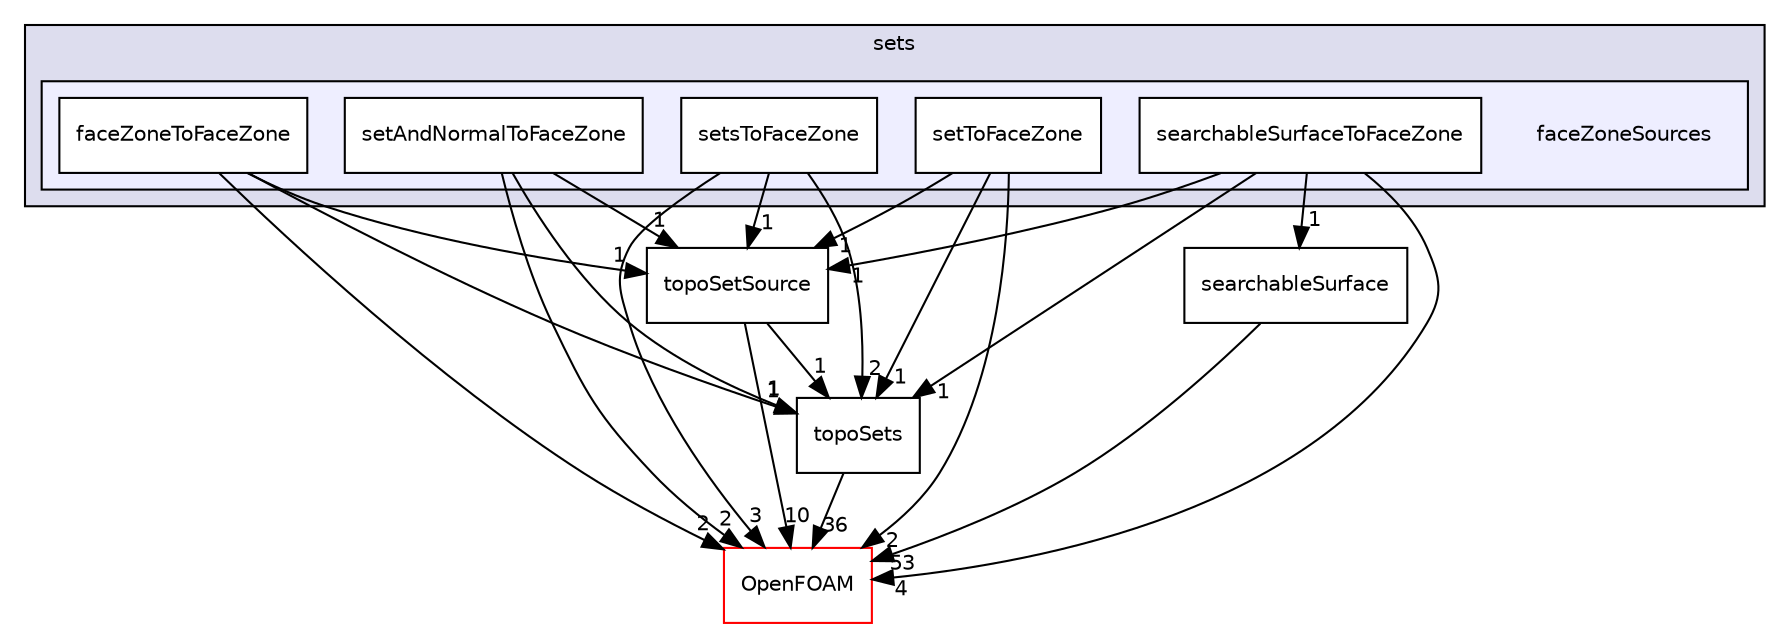 digraph "src/meshTools/sets/faceZoneSources" {
  bgcolor=transparent;
  compound=true
  node [ fontsize="10", fontname="Helvetica"];
  edge [ labelfontsize="10", labelfontname="Helvetica"];
  subgraph clusterdir_2133a227430c598cbabf81244446fac0 {
    graph [ bgcolor="#ddddee", pencolor="black", label="sets" fontname="Helvetica", fontsize="10", URL="dir_2133a227430c598cbabf81244446fac0.html"]
  subgraph clusterdir_4ed044d1462409f2b1ba746a0a6a4e12 {
    graph [ bgcolor="#eeeeff", pencolor="black", label="" URL="dir_4ed044d1462409f2b1ba746a0a6a4e12.html"];
    dir_4ed044d1462409f2b1ba746a0a6a4e12 [shape=plaintext label="faceZoneSources"];
    dir_bc273523c609fff6392a46aa969362a8 [shape=box label="faceZoneToFaceZone" color="black" fillcolor="white" style="filled" URL="dir_bc273523c609fff6392a46aa969362a8.html"];
    dir_1189ac2f0250880225f1a72f86421291 [shape=box label="searchableSurfaceToFaceZone" color="black" fillcolor="white" style="filled" URL="dir_1189ac2f0250880225f1a72f86421291.html"];
    dir_6f6fe329e7b4645161207c548a125089 [shape=box label="setAndNormalToFaceZone" color="black" fillcolor="white" style="filled" URL="dir_6f6fe329e7b4645161207c548a125089.html"];
    dir_7dc41e6450bd5b8cbbae2ef132e4cd57 [shape=box label="setsToFaceZone" color="black" fillcolor="white" style="filled" URL="dir_7dc41e6450bd5b8cbbae2ef132e4cd57.html"];
    dir_3371fddfc872166d7cbc255c231c858b [shape=box label="setToFaceZone" color="black" fillcolor="white" style="filled" URL="dir_3371fddfc872166d7cbc255c231c858b.html"];
  }
  }
  dir_5928f7d10b0b3ad118c868fedd8abd2e [shape=box label="searchableSurface" URL="dir_5928f7d10b0b3ad118c868fedd8abd2e.html"];
  dir_d23dbc881ee772048f144c3220c0e8b5 [shape=box label="topoSets" URL="dir_d23dbc881ee772048f144c3220c0e8b5.html"];
  dir_ffdc7a49b4414cf981ba8f0aa91f3c24 [shape=box label="topoSetSource" URL="dir_ffdc7a49b4414cf981ba8f0aa91f3c24.html"];
  dir_c5473ff19b20e6ec4dfe5c310b3778a8 [shape=box label="OpenFOAM" color="red" URL="dir_c5473ff19b20e6ec4dfe5c310b3778a8.html"];
  dir_3371fddfc872166d7cbc255c231c858b->dir_d23dbc881ee772048f144c3220c0e8b5 [headlabel="1", labeldistance=1.5 headhref="dir_001905_001917.html"];
  dir_3371fddfc872166d7cbc255c231c858b->dir_ffdc7a49b4414cf981ba8f0aa91f3c24 [headlabel="1", labeldistance=1.5 headhref="dir_001905_001919.html"];
  dir_3371fddfc872166d7cbc255c231c858b->dir_c5473ff19b20e6ec4dfe5c310b3778a8 [headlabel="2", labeldistance=1.5 headhref="dir_001905_001950.html"];
  dir_7dc41e6450bd5b8cbbae2ef132e4cd57->dir_d23dbc881ee772048f144c3220c0e8b5 [headlabel="2", labeldistance=1.5 headhref="dir_001904_001917.html"];
  dir_7dc41e6450bd5b8cbbae2ef132e4cd57->dir_ffdc7a49b4414cf981ba8f0aa91f3c24 [headlabel="1", labeldistance=1.5 headhref="dir_001904_001919.html"];
  dir_7dc41e6450bd5b8cbbae2ef132e4cd57->dir_c5473ff19b20e6ec4dfe5c310b3778a8 [headlabel="3", labeldistance=1.5 headhref="dir_001904_001950.html"];
  dir_6f6fe329e7b4645161207c548a125089->dir_d23dbc881ee772048f144c3220c0e8b5 [headlabel="1", labeldistance=1.5 headhref="dir_001903_001917.html"];
  dir_6f6fe329e7b4645161207c548a125089->dir_ffdc7a49b4414cf981ba8f0aa91f3c24 [headlabel="1", labeldistance=1.5 headhref="dir_001903_001919.html"];
  dir_6f6fe329e7b4645161207c548a125089->dir_c5473ff19b20e6ec4dfe5c310b3778a8 [headlabel="2", labeldistance=1.5 headhref="dir_001903_001950.html"];
  dir_5928f7d10b0b3ad118c868fedd8abd2e->dir_c5473ff19b20e6ec4dfe5c310b3778a8 [headlabel="53", labeldistance=1.5 headhref="dir_001866_001950.html"];
  dir_d23dbc881ee772048f144c3220c0e8b5->dir_c5473ff19b20e6ec4dfe5c310b3778a8 [headlabel="36", labeldistance=1.5 headhref="dir_001917_001950.html"];
  dir_bc273523c609fff6392a46aa969362a8->dir_d23dbc881ee772048f144c3220c0e8b5 [headlabel="1", labeldistance=1.5 headhref="dir_001901_001917.html"];
  dir_bc273523c609fff6392a46aa969362a8->dir_ffdc7a49b4414cf981ba8f0aa91f3c24 [headlabel="1", labeldistance=1.5 headhref="dir_001901_001919.html"];
  dir_bc273523c609fff6392a46aa969362a8->dir_c5473ff19b20e6ec4dfe5c310b3778a8 [headlabel="2", labeldistance=1.5 headhref="dir_001901_001950.html"];
  dir_ffdc7a49b4414cf981ba8f0aa91f3c24->dir_d23dbc881ee772048f144c3220c0e8b5 [headlabel="1", labeldistance=1.5 headhref="dir_001919_001917.html"];
  dir_ffdc7a49b4414cf981ba8f0aa91f3c24->dir_c5473ff19b20e6ec4dfe5c310b3778a8 [headlabel="10", labeldistance=1.5 headhref="dir_001919_001950.html"];
  dir_1189ac2f0250880225f1a72f86421291->dir_5928f7d10b0b3ad118c868fedd8abd2e [headlabel="1", labeldistance=1.5 headhref="dir_001902_001866.html"];
  dir_1189ac2f0250880225f1a72f86421291->dir_d23dbc881ee772048f144c3220c0e8b5 [headlabel="1", labeldistance=1.5 headhref="dir_001902_001917.html"];
  dir_1189ac2f0250880225f1a72f86421291->dir_ffdc7a49b4414cf981ba8f0aa91f3c24 [headlabel="1", labeldistance=1.5 headhref="dir_001902_001919.html"];
  dir_1189ac2f0250880225f1a72f86421291->dir_c5473ff19b20e6ec4dfe5c310b3778a8 [headlabel="4", labeldistance=1.5 headhref="dir_001902_001950.html"];
}
